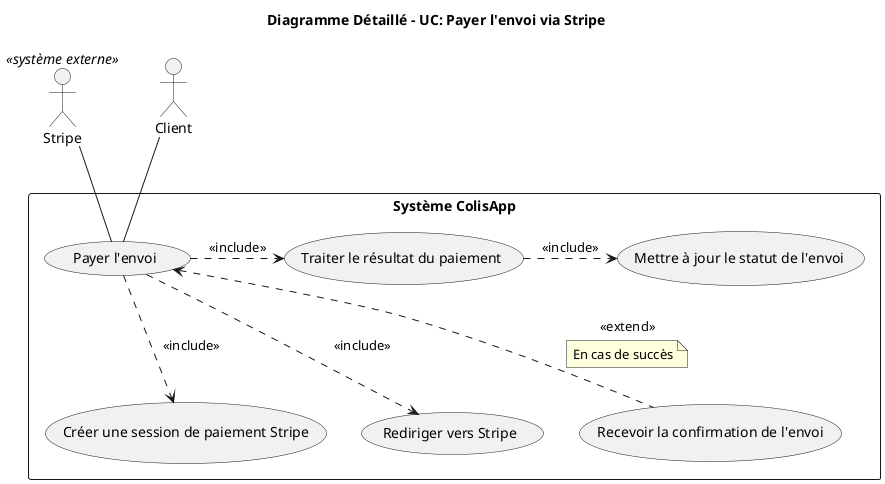 @startuml uc_payer_envoi

title Diagramme Détaillé - UC: Payer l'envoi via Stripe


actor Client
actor Stripe <<système externe>>

rectangle "Système ColisApp" {
  usecase "Payer l'envoi" as UC_Pay

  ' Cas inclus
  usecase "Créer une session de paiement Stripe" as UC_CreateSession
  usecase "Rediriger vers Stripe" as UC_Redirect
  usecase "Traiter le résultat du paiement" as UC_HandleResult
  usecase "Mettre à jour le statut de l'envoi" as UC_UpdateStatus

  ' Cas étendu
  usecase "Recevoir la confirmation de l'envoi" as UC_Confirm
}

' L'acteur principal initie le paiement
Client -down- UC_Pay

' Le paiement interagit avec le système externe Stripe
UC_Pay -up- Stripe

' Le cas principal inclut plusieurs étapes techniques
UC_Pay .down.> UC_CreateSession : <<include>>
UC_Pay .down.> UC_Redirect : <<include>>
UC_Pay .> UC_HandleResult : <<include>>

' Le traitement du résultat inclut la mise à jour du statut
UC_HandleResult .> UC_UpdateStatus : <<include>>

' Un paiement réussi étend le cas pour déclencher la confirmation
UC_Pay <.down. UC_Confirm : <<extend>>
note on link: En cas de succès

@enduml
